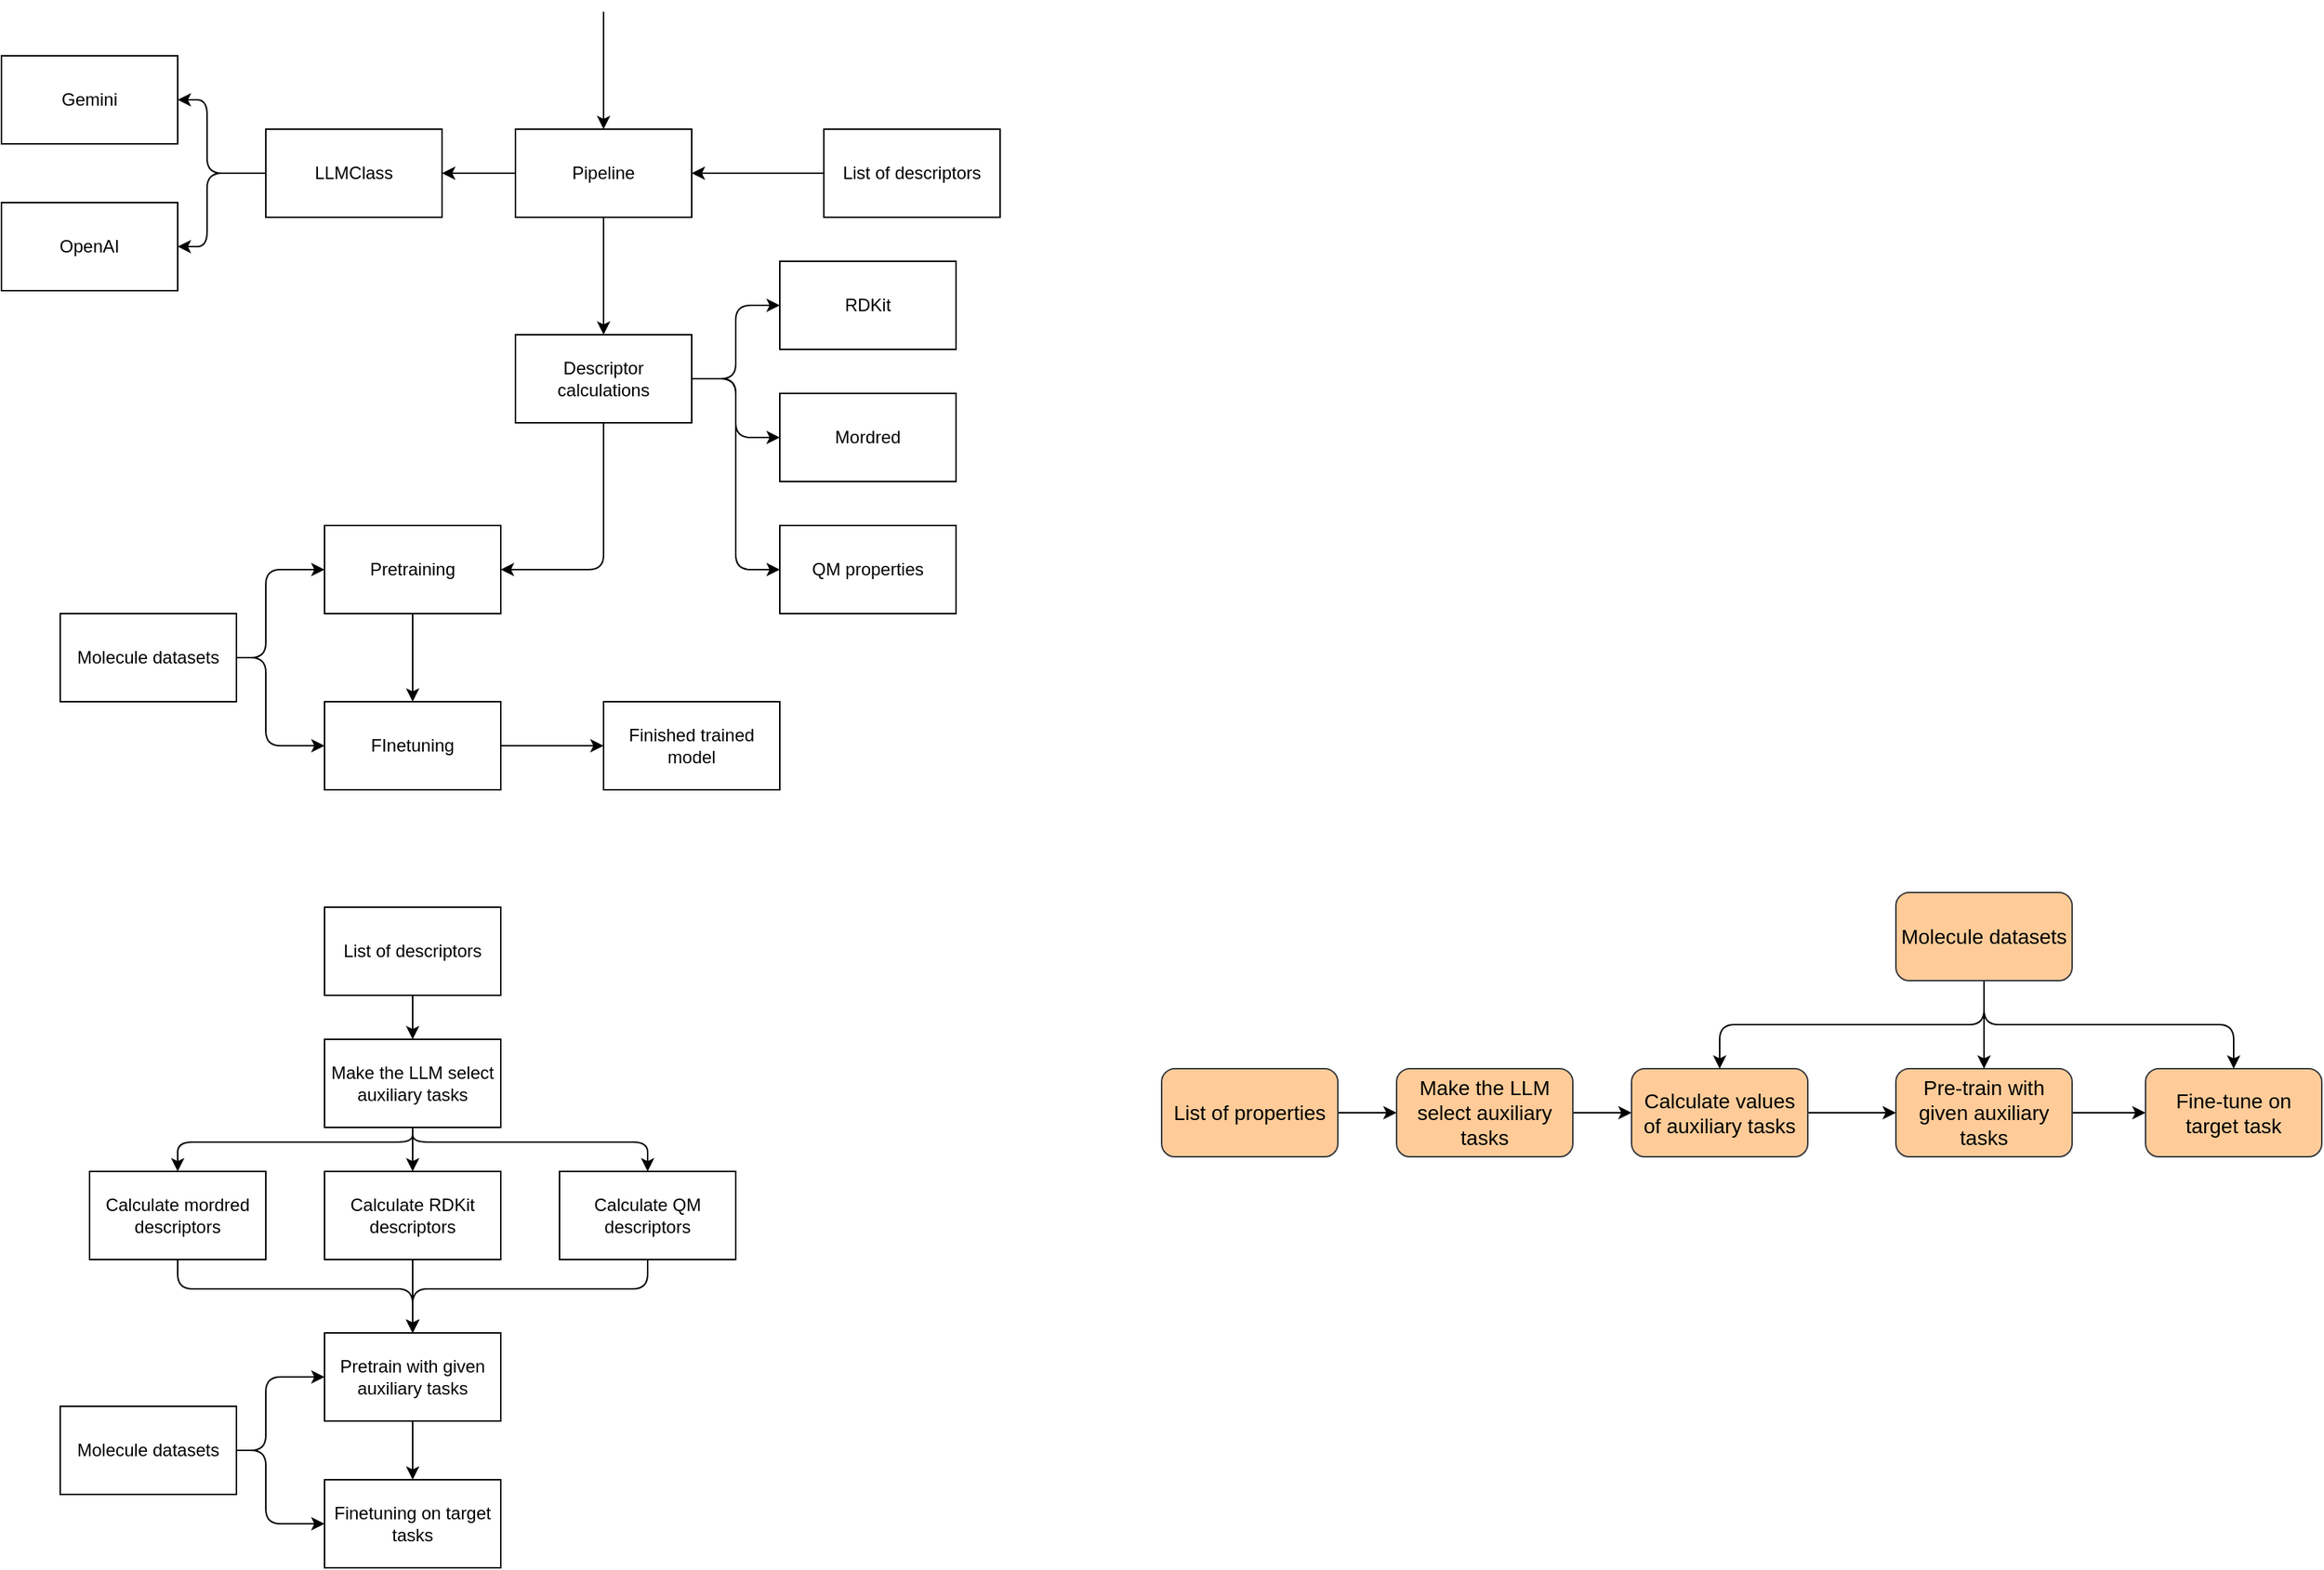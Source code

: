 <mxfile>
    <diagram id="mAgSut9WYjLK18b54Qh7" name="Page-1">
        <mxGraphModel dx="1817" dy="772" grid="1" gridSize="10" guides="1" tooltips="1" connect="1" arrows="1" fold="1" page="1" pageScale="1" pageWidth="850" pageHeight="1100" math="0" shadow="0">
            <root>
                <mxCell id="0"/>
                <mxCell id="1" parent="0"/>
                <mxCell id="5" style="edgeStyle=none;html=1;entryX=1;entryY=0.5;entryDx=0;entryDy=0;" parent="1" source="3" target="4" edge="1">
                    <mxGeometry relative="1" as="geometry"/>
                </mxCell>
                <mxCell id="3" value="List of descriptors" style="rounded=0;whiteSpace=wrap;html=1;" parent="1" vertex="1">
                    <mxGeometry x="700" y="120" width="120" height="60" as="geometry"/>
                </mxCell>
                <mxCell id="7" style="edgeStyle=none;html=1;entryX=1;entryY=0.5;entryDx=0;entryDy=0;" parent="1" source="4" target="6" edge="1">
                    <mxGeometry relative="1" as="geometry"/>
                </mxCell>
                <mxCell id="13" style="edgeStyle=none;html=1;entryX=0.5;entryY=0;entryDx=0;entryDy=0;" parent="1" source="4" target="12" edge="1">
                    <mxGeometry relative="1" as="geometry"/>
                </mxCell>
                <mxCell id="4" value="Pipeline" style="rounded=0;whiteSpace=wrap;html=1;" parent="1" vertex="1">
                    <mxGeometry x="490" y="120" width="120" height="60" as="geometry"/>
                </mxCell>
                <mxCell id="10" style="edgeStyle=none;html=1;entryX=1;entryY=0.5;entryDx=0;entryDy=0;" parent="1" source="6" target="8" edge="1">
                    <mxGeometry relative="1" as="geometry">
                        <Array as="points">
                            <mxPoint x="280" y="150"/>
                            <mxPoint x="280" y="100"/>
                        </Array>
                    </mxGeometry>
                </mxCell>
                <mxCell id="11" style="edgeStyle=none;html=1;entryX=1;entryY=0.5;entryDx=0;entryDy=0;" parent="1" source="6" target="9" edge="1">
                    <mxGeometry relative="1" as="geometry">
                        <Array as="points">
                            <mxPoint x="280" y="150"/>
                            <mxPoint x="280" y="200"/>
                        </Array>
                    </mxGeometry>
                </mxCell>
                <mxCell id="6" value="LLMClass" style="rounded=0;whiteSpace=wrap;html=1;" parent="1" vertex="1">
                    <mxGeometry x="320" y="120" width="120" height="60" as="geometry"/>
                </mxCell>
                <mxCell id="8" value="Gemini" style="rounded=0;whiteSpace=wrap;html=1;" parent="1" vertex="1">
                    <mxGeometry x="140" y="70" width="120" height="60" as="geometry"/>
                </mxCell>
                <mxCell id="9" value="OpenAI" style="rounded=0;whiteSpace=wrap;html=1;" parent="1" vertex="1">
                    <mxGeometry x="140" y="170" width="120" height="60" as="geometry"/>
                </mxCell>
                <mxCell id="17" style="edgeStyle=none;html=1;entryX=0;entryY=0.5;entryDx=0;entryDy=0;exitX=1;exitY=0.5;exitDx=0;exitDy=0;" parent="1" source="12" target="14" edge="1">
                    <mxGeometry relative="1" as="geometry">
                        <mxPoint x="650" y="290" as="targetPoint"/>
                        <Array as="points">
                            <mxPoint x="640" y="290"/>
                            <mxPoint x="640" y="240"/>
                        </Array>
                    </mxGeometry>
                </mxCell>
                <mxCell id="18" style="edgeStyle=none;html=1;entryX=0;entryY=0.5;entryDx=0;entryDy=0;exitX=1;exitY=0.5;exitDx=0;exitDy=0;" parent="1" source="12" target="15" edge="1">
                    <mxGeometry relative="1" as="geometry">
                        <Array as="points">
                            <mxPoint x="640" y="290"/>
                            <mxPoint x="640" y="330"/>
                        </Array>
                    </mxGeometry>
                </mxCell>
                <mxCell id="21" style="edgeStyle=none;html=1;entryX=0;entryY=0.5;entryDx=0;entryDy=0;exitX=1;exitY=0.5;exitDx=0;exitDy=0;" parent="1" source="12" target="20" edge="1">
                    <mxGeometry relative="1" as="geometry">
                        <Array as="points">
                            <mxPoint x="640" y="290"/>
                            <mxPoint x="640" y="420"/>
                        </Array>
                    </mxGeometry>
                </mxCell>
                <mxCell id="24" style="edgeStyle=none;html=1;entryX=1;entryY=0.5;entryDx=0;entryDy=0;" parent="1" source="12" target="22" edge="1">
                    <mxGeometry relative="1" as="geometry">
                        <Array as="points">
                            <mxPoint x="550" y="420"/>
                        </Array>
                    </mxGeometry>
                </mxCell>
                <mxCell id="12" value="Descriptor calculations" style="rounded=0;whiteSpace=wrap;html=1;" parent="1" vertex="1">
                    <mxGeometry x="490" y="260" width="120" height="60" as="geometry"/>
                </mxCell>
                <mxCell id="14" value="RDKit" style="rounded=0;whiteSpace=wrap;html=1;" parent="1" vertex="1">
                    <mxGeometry x="670" y="210" width="120" height="60" as="geometry"/>
                </mxCell>
                <mxCell id="15" value="Mordred" style="rounded=0;whiteSpace=wrap;html=1;" parent="1" vertex="1">
                    <mxGeometry x="670" y="300" width="120" height="60" as="geometry"/>
                </mxCell>
                <mxCell id="20" value="QM properties" style="rounded=0;whiteSpace=wrap;html=1;" parent="1" vertex="1">
                    <mxGeometry x="670" y="390" width="120" height="60" as="geometry"/>
                </mxCell>
                <mxCell id="29" style="edgeStyle=none;html=1;entryX=0.5;entryY=0;entryDx=0;entryDy=0;" parent="1" source="22" target="28" edge="1">
                    <mxGeometry relative="1" as="geometry"/>
                </mxCell>
                <mxCell id="22" value="Pretraining" style="rounded=0;whiteSpace=wrap;html=1;" parent="1" vertex="1">
                    <mxGeometry x="360" y="390" width="120" height="60" as="geometry"/>
                </mxCell>
                <mxCell id="23" value="" style="endArrow=classic;html=1;entryX=0.5;entryY=0;entryDx=0;entryDy=0;" parent="1" target="4" edge="1">
                    <mxGeometry width="50" height="50" relative="1" as="geometry">
                        <mxPoint x="550" y="40" as="sourcePoint"/>
                        <mxPoint x="580" y="50" as="targetPoint"/>
                    </mxGeometry>
                </mxCell>
                <mxCell id="31" style="edgeStyle=none;html=1;entryX=0;entryY=0.5;entryDx=0;entryDy=0;exitX=1;exitY=0.5;exitDx=0;exitDy=0;" parent="1" source="25" target="28" edge="1">
                    <mxGeometry relative="1" as="geometry">
                        <Array as="points">
                            <mxPoint x="320" y="480"/>
                            <mxPoint x="320" y="540"/>
                        </Array>
                    </mxGeometry>
                </mxCell>
                <mxCell id="33" style="edgeStyle=none;html=1;entryX=0;entryY=0.5;entryDx=0;entryDy=0;exitX=1;exitY=0.5;exitDx=0;exitDy=0;" parent="1" source="25" target="22" edge="1">
                    <mxGeometry relative="1" as="geometry">
                        <Array as="points">
                            <mxPoint x="320" y="480"/>
                            <mxPoint x="320" y="420"/>
                        </Array>
                    </mxGeometry>
                </mxCell>
                <mxCell id="25" value="Molecule datasets" style="rounded=0;whiteSpace=wrap;html=1;" parent="1" vertex="1">
                    <mxGeometry x="180" y="450" width="120" height="60" as="geometry"/>
                </mxCell>
                <mxCell id="35" style="edgeStyle=none;html=1;entryX=0;entryY=0.5;entryDx=0;entryDy=0;" parent="1" source="28" target="34" edge="1">
                    <mxGeometry relative="1" as="geometry"/>
                </mxCell>
                <mxCell id="28" value="FInetuning" style="rounded=0;whiteSpace=wrap;html=1;" parent="1" vertex="1">
                    <mxGeometry x="360" y="510" width="120" height="60" as="geometry"/>
                </mxCell>
                <mxCell id="34" value="Finished trained model" style="whiteSpace=wrap;html=1;rounded=0;" parent="1" vertex="1">
                    <mxGeometry x="550" y="510" width="120" height="60" as="geometry"/>
                </mxCell>
                <mxCell id="37" style="edgeStyle=none;html=1;" parent="1" source="36" edge="1">
                    <mxGeometry relative="1" as="geometry">
                        <mxPoint x="420" y="740" as="targetPoint"/>
                    </mxGeometry>
                </mxCell>
                <mxCell id="36" value="List of descriptors" style="rounded=0;whiteSpace=wrap;html=1;" parent="1" vertex="1">
                    <mxGeometry x="360" y="650" width="120" height="60" as="geometry"/>
                </mxCell>
                <mxCell id="42" style="edgeStyle=none;html=1;entryX=0.5;entryY=0;entryDx=0;entryDy=0;exitX=0.5;exitY=1;exitDx=0;exitDy=0;" parent="1" source="38" target="41" edge="1">
                    <mxGeometry relative="1" as="geometry">
                        <Array as="points">
                            <mxPoint x="420" y="810"/>
                            <mxPoint x="580" y="810"/>
                        </Array>
                    </mxGeometry>
                </mxCell>
                <mxCell id="43" style="edgeStyle=none;html=1;entryX=0.5;entryY=0;entryDx=0;entryDy=0;exitX=0.5;exitY=1;exitDx=0;exitDy=0;" parent="1" source="38" target="39" edge="1">
                    <mxGeometry relative="1" as="geometry">
                        <Array as="points">
                            <mxPoint x="420" y="810"/>
                            <mxPoint x="260" y="810"/>
                        </Array>
                    </mxGeometry>
                </mxCell>
                <mxCell id="44" style="edgeStyle=none;html=1;entryX=0.5;entryY=0;entryDx=0;entryDy=0;" parent="1" source="38" target="40" edge="1">
                    <mxGeometry relative="1" as="geometry"/>
                </mxCell>
                <mxCell id="38" value="Make the LLM select auxiliary tasks" style="rounded=0;whiteSpace=wrap;html=1;" parent="1" vertex="1">
                    <mxGeometry x="360" y="740" width="120" height="60" as="geometry"/>
                </mxCell>
                <mxCell id="46" style="edgeStyle=none;html=1;entryX=0.5;entryY=0;entryDx=0;entryDy=0;" parent="1" source="39" target="45" edge="1">
                    <mxGeometry relative="1" as="geometry">
                        <Array as="points">
                            <mxPoint x="260" y="910"/>
                            <mxPoint x="420" y="910"/>
                        </Array>
                    </mxGeometry>
                </mxCell>
                <mxCell id="39" value="Calculate mordred descriptors" style="rounded=0;whiteSpace=wrap;html=1;" parent="1" vertex="1">
                    <mxGeometry x="200" y="830" width="120" height="60" as="geometry"/>
                </mxCell>
                <mxCell id="47" style="edgeStyle=none;html=1;entryX=0.5;entryY=0;entryDx=0;entryDy=0;" parent="1" source="40" target="45" edge="1">
                    <mxGeometry relative="1" as="geometry"/>
                </mxCell>
                <mxCell id="40" value="Calculate RDKit descriptors" style="rounded=0;whiteSpace=wrap;html=1;" parent="1" vertex="1">
                    <mxGeometry x="360" y="830" width="120" height="60" as="geometry"/>
                </mxCell>
                <mxCell id="48" style="edgeStyle=none;html=1;entryX=0.5;entryY=0;entryDx=0;entryDy=0;" parent="1" source="41" target="45" edge="1">
                    <mxGeometry relative="1" as="geometry">
                        <Array as="points">
                            <mxPoint x="580" y="910"/>
                            <mxPoint x="420" y="910"/>
                        </Array>
                    </mxGeometry>
                </mxCell>
                <mxCell id="41" value="Calculate QM descriptors" style="rounded=0;whiteSpace=wrap;html=1;" parent="1" vertex="1">
                    <mxGeometry x="520" y="830" width="120" height="60" as="geometry"/>
                </mxCell>
                <mxCell id="50" style="edgeStyle=none;html=1;entryX=0.5;entryY=0;entryDx=0;entryDy=0;" parent="1" source="45" target="49" edge="1">
                    <mxGeometry relative="1" as="geometry"/>
                </mxCell>
                <mxCell id="45" value="Pretrain with given auxiliary tasks" style="rounded=0;whiteSpace=wrap;html=1;" parent="1" vertex="1">
                    <mxGeometry x="360" y="940" width="120" height="60" as="geometry"/>
                </mxCell>
                <mxCell id="49" value="Finetuning on target tasks" style="rounded=0;whiteSpace=wrap;html=1;" parent="1" vertex="1">
                    <mxGeometry x="360" y="1040" width="120" height="60" as="geometry"/>
                </mxCell>
                <mxCell id="52" style="edgeStyle=none;html=1;entryX=0;entryY=0.5;entryDx=0;entryDy=0;" parent="1" source="51" target="45" edge="1">
                    <mxGeometry relative="1" as="geometry">
                        <Array as="points">
                            <mxPoint x="320" y="1020"/>
                            <mxPoint x="320" y="970"/>
                        </Array>
                    </mxGeometry>
                </mxCell>
                <mxCell id="53" style="edgeStyle=none;html=1;entryX=0;entryY=0.5;entryDx=0;entryDy=0;" parent="1" source="51" target="49" edge="1">
                    <mxGeometry relative="1" as="geometry">
                        <Array as="points">
                            <mxPoint x="320" y="1020"/>
                            <mxPoint x="320" y="1070"/>
                        </Array>
                    </mxGeometry>
                </mxCell>
                <mxCell id="51" value="Molecule datasets" style="rounded=0;whiteSpace=wrap;html=1;" parent="1" vertex="1">
                    <mxGeometry x="180" y="990" width="120" height="60" as="geometry"/>
                </mxCell>
                <mxCell id="60" style="edgeStyle=none;html=1;entryX=0;entryY=0.5;entryDx=0;entryDy=0;" parent="1" source="54" target="56" edge="1">
                    <mxGeometry relative="1" as="geometry"/>
                </mxCell>
                <mxCell id="54" value="&lt;font style=&quot;font-size: 14px;&quot; color=&quot;#000000&quot;&gt;List of properties&lt;/font&gt;" style="rounded=1;whiteSpace=wrap;html=1;fillColor=#ffcc99;strokeColor=#36393d;" parent="1" vertex="1">
                    <mxGeometry x="930" y="760" width="120" height="60" as="geometry"/>
                </mxCell>
                <mxCell id="61" style="edgeStyle=none;html=1;entryX=0;entryY=0.5;entryDx=0;entryDy=0;" parent="1" source="56" target="59" edge="1">
                    <mxGeometry relative="1" as="geometry"/>
                </mxCell>
                <mxCell id="56" value="&lt;font color=&quot;#000000&quot; style=&quot;font-size: 14px;&quot;&gt;Make the LLM select auxiliary tasks&lt;/font&gt;" style="rounded=1;whiteSpace=wrap;html=1;fillColor=#ffcc99;strokeColor=#36393d;" parent="1" vertex="1">
                    <mxGeometry x="1090" y="760" width="120" height="60" as="geometry"/>
                </mxCell>
                <mxCell id="63" style="edgeStyle=none;html=1;entryX=0;entryY=0.5;entryDx=0;entryDy=0;" parent="1" source="57" target="58" edge="1">
                    <mxGeometry relative="1" as="geometry"/>
                </mxCell>
                <mxCell id="57" value="&lt;font color=&quot;#000000&quot; style=&quot;font-size: 14px;&quot;&gt;Pre-train with given auxiliary tasks&lt;/font&gt;" style="rounded=1;whiteSpace=wrap;html=1;fillColor=#ffcc99;strokeColor=#36393d;" parent="1" vertex="1">
                    <mxGeometry x="1430" y="760" width="120" height="60" as="geometry"/>
                </mxCell>
                <mxCell id="58" value="&lt;font color=&quot;#000000&quot; style=&quot;font-size: 14px;&quot;&gt;Fine-tune on target task&lt;/font&gt;" style="rounded=1;whiteSpace=wrap;html=1;fillColor=#ffcc99;strokeColor=#36393d;" parent="1" vertex="1">
                    <mxGeometry x="1600" y="760" width="120" height="60" as="geometry"/>
                </mxCell>
                <mxCell id="62" style="edgeStyle=none;html=1;entryX=0;entryY=0.5;entryDx=0;entryDy=0;" parent="1" source="59" target="57" edge="1">
                    <mxGeometry relative="1" as="geometry"/>
                </mxCell>
                <mxCell id="59" value="&lt;font color=&quot;#000000&quot; style=&quot;font-size: 14px;&quot;&gt;Calculate values of auxiliary tasks&lt;/font&gt;" style="rounded=1;whiteSpace=wrap;html=1;fillColor=#ffcc99;strokeColor=#36393d;" parent="1" vertex="1">
                    <mxGeometry x="1250" y="760" width="120" height="60" as="geometry"/>
                </mxCell>
                <mxCell id="66" style="edgeStyle=none;html=1;entryX=0.5;entryY=0;entryDx=0;entryDy=0;" parent="1" source="65" target="59" edge="1">
                    <mxGeometry relative="1" as="geometry">
                        <Array as="points">
                            <mxPoint x="1490" y="730"/>
                            <mxPoint x="1310" y="730"/>
                        </Array>
                    </mxGeometry>
                </mxCell>
                <mxCell id="67" style="edgeStyle=none;html=1;entryX=0.5;entryY=0;entryDx=0;entryDy=0;" parent="1" source="65" target="57" edge="1">
                    <mxGeometry relative="1" as="geometry"/>
                </mxCell>
                <mxCell id="68" style="edgeStyle=none;html=1;entryX=0.5;entryY=0;entryDx=0;entryDy=0;" parent="1" source="65" target="58" edge="1">
                    <mxGeometry relative="1" as="geometry">
                        <Array as="points">
                            <mxPoint x="1490" y="730"/>
                            <mxPoint x="1660" y="730"/>
                        </Array>
                    </mxGeometry>
                </mxCell>
                <mxCell id="65" value="&lt;font color=&quot;#000000&quot; style=&quot;font-size: 14px;&quot;&gt;Molecule datasets&lt;/font&gt;" style="rounded=1;whiteSpace=wrap;html=1;fillColor=#ffcc99;strokeColor=#36393d;" parent="1" vertex="1">
                    <mxGeometry x="1430" y="640" width="120" height="60" as="geometry"/>
                </mxCell>
            </root>
        </mxGraphModel>
    </diagram>
    <diagram id="9D3dUNPkFEM5g7GZRWTP" name="Page-2">
        <mxGraphModel dx="967" dy="772" grid="0" gridSize="10" guides="1" tooltips="1" connect="1" arrows="0" fold="1" page="1" pageScale="1" pageWidth="850" pageHeight="1100" background="none" math="0" shadow="0">
            <root>
                <mxCell id="0"/>
                <mxCell id="1" parent="0"/>
                <mxCell id="GVM4toe7ihlchlpVDjCC-1" style="edgeStyle=none;html=1;entryX=0;entryY=0.5;entryDx=0;entryDy=0;" edge="1" parent="1" source="GVM4toe7ihlchlpVDjCC-2" target="GVM4toe7ihlchlpVDjCC-4">
                    <mxGeometry relative="1" as="geometry"/>
                </mxCell>
                <mxCell id="GVM4toe7ihlchlpVDjCC-2" value="&lt;font style=&quot;font-size: 14px;&quot; color=&quot;#000000&quot;&gt;List of properties&lt;/font&gt;" style="rounded=1;whiteSpace=wrap;html=1;fillColor=#ffcc99;strokeColor=#36393d;" vertex="1" parent="1">
                    <mxGeometry x="890" y="690" width="120" height="60" as="geometry"/>
                </mxCell>
                <mxCell id="GVM4toe7ihlchlpVDjCC-3" style="edgeStyle=none;html=1;entryX=0;entryY=0.5;entryDx=0;entryDy=0;" edge="1" parent="1" source="GVM4toe7ihlchlpVDjCC-4" target="GVM4toe7ihlchlpVDjCC-9">
                    <mxGeometry relative="1" as="geometry"/>
                </mxCell>
                <mxCell id="GVM4toe7ihlchlpVDjCC-4" value="&lt;font color=&quot;#000000&quot; style=&quot;font-size: 14px;&quot;&gt;Make the LLM select auxiliary tasks&lt;/font&gt;" style="rounded=1;whiteSpace=wrap;html=1;fillColor=#ffcc99;strokeColor=#36393d;" vertex="1" parent="1">
                    <mxGeometry x="1050" y="690" width="120" height="60" as="geometry"/>
                </mxCell>
                <mxCell id="GVM4toe7ihlchlpVDjCC-5" style="edgeStyle=none;html=1;entryX=0;entryY=0.5;entryDx=0;entryDy=0;" edge="1" parent="1" source="GVM4toe7ihlchlpVDjCC-6" target="GVM4toe7ihlchlpVDjCC-7">
                    <mxGeometry relative="1" as="geometry"/>
                </mxCell>
                <mxCell id="GVM4toe7ihlchlpVDjCC-6" value="&lt;font color=&quot;#000000&quot; style=&quot;font-size: 14px;&quot;&gt;Pre-train with given auxiliary tasks&lt;/font&gt;" style="rounded=1;whiteSpace=wrap;html=1;fillColor=#ffcc99;strokeColor=#36393d;" vertex="1" parent="1">
                    <mxGeometry x="1390" y="690" width="120" height="60" as="geometry"/>
                </mxCell>
                <mxCell id="GVM4toe7ihlchlpVDjCC-7" value="&lt;font color=&quot;#000000&quot; style=&quot;font-size: 14px;&quot;&gt;Fine-tune on target task&lt;/font&gt;" style="rounded=1;whiteSpace=wrap;html=1;fillColor=#ffcc99;strokeColor=#36393d;" vertex="1" parent="1">
                    <mxGeometry x="1560" y="690" width="120" height="60" as="geometry"/>
                </mxCell>
                <mxCell id="GVM4toe7ihlchlpVDjCC-8" style="edgeStyle=none;html=1;entryX=0;entryY=0.5;entryDx=0;entryDy=0;" edge="1" parent="1" source="GVM4toe7ihlchlpVDjCC-9" target="GVM4toe7ihlchlpVDjCC-6">
                    <mxGeometry relative="1" as="geometry"/>
                </mxCell>
                <mxCell id="GVM4toe7ihlchlpVDjCC-9" value="&lt;font color=&quot;#000000&quot; style=&quot;font-size: 14px;&quot;&gt;Calculate values of auxiliary tasks&lt;/font&gt;" style="rounded=1;whiteSpace=wrap;html=1;fillColor=#ffcc99;strokeColor=#36393d;" vertex="1" parent="1">
                    <mxGeometry x="1210" y="690" width="120" height="60" as="geometry"/>
                </mxCell>
                <mxCell id="GVM4toe7ihlchlpVDjCC-10" style="edgeStyle=none;html=1;entryX=0.5;entryY=0;entryDx=0;entryDy=0;" edge="1" parent="1" source="GVM4toe7ihlchlpVDjCC-13" target="GVM4toe7ihlchlpVDjCC-9">
                    <mxGeometry relative="1" as="geometry">
                        <Array as="points">
                            <mxPoint x="1450" y="660"/>
                            <mxPoint x="1270" y="660"/>
                        </Array>
                    </mxGeometry>
                </mxCell>
                <mxCell id="GVM4toe7ihlchlpVDjCC-11" style="edgeStyle=none;html=1;entryX=0.5;entryY=0;entryDx=0;entryDy=0;" edge="1" parent="1" source="GVM4toe7ihlchlpVDjCC-13" target="GVM4toe7ihlchlpVDjCC-6">
                    <mxGeometry relative="1" as="geometry"/>
                </mxCell>
                <mxCell id="GVM4toe7ihlchlpVDjCC-12" style="edgeStyle=none;html=1;entryX=0.5;entryY=0;entryDx=0;entryDy=0;" edge="1" parent="1" source="GVM4toe7ihlchlpVDjCC-13" target="GVM4toe7ihlchlpVDjCC-7">
                    <mxGeometry relative="1" as="geometry">
                        <Array as="points">
                            <mxPoint x="1450" y="660"/>
                            <mxPoint x="1620" y="660"/>
                        </Array>
                    </mxGeometry>
                </mxCell>
                <mxCell id="GVM4toe7ihlchlpVDjCC-13" value="&lt;font color=&quot;#000000&quot; style=&quot;font-size: 14px;&quot;&gt;Molecule datasets&lt;/font&gt;" style="rounded=1;whiteSpace=wrap;html=1;fillColor=#ffcc99;strokeColor=#36393d;" vertex="1" parent="1">
                    <mxGeometry x="1390" y="570" width="120" height="60" as="geometry"/>
                </mxCell>
            </root>
        </mxGraphModel>
    </diagram>
</mxfile>